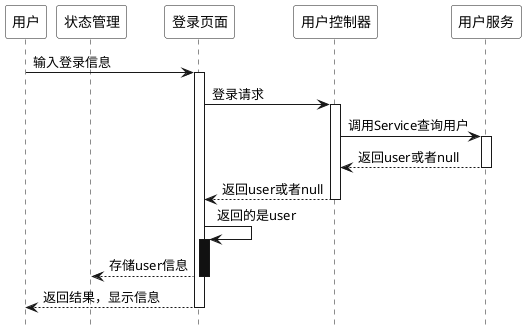 @startuml login


hide footbox

skinparam sequence {
  defaultFontName MYFONT_TTF
  ParticipantBackgroundColor #ffffff
  ParticipantFontColor #000000
}

participant 用户 order 0
participant 状态管理 order 1
participant 登录页面 order 2
participant 用户控制器 order 3
participant 用户服务 order 4

用户 -> 登录页面: 输入登录信息
activate 登录页面

登录页面 -> 用户控制器: 登录请求
activate 用户控制器

用户控制器 -> 用户服务: 调用Service查询用户
activate 用户服务
用户服务 --> 用户控制器: 返回user或者null
deactivate 用户服务

用户控制器 --> 登录页面: 返回user或者null
deactivate 用户控制器

登录页面 -> 登录页面: 返回的是user

activate 登录页面 #1
登录页面 --> 状态管理: 存储user信息
deactivate 登录页面 #1

登录页面 --> 用户: 返回结果，显示信息
deactivate 登录页面
@enduml